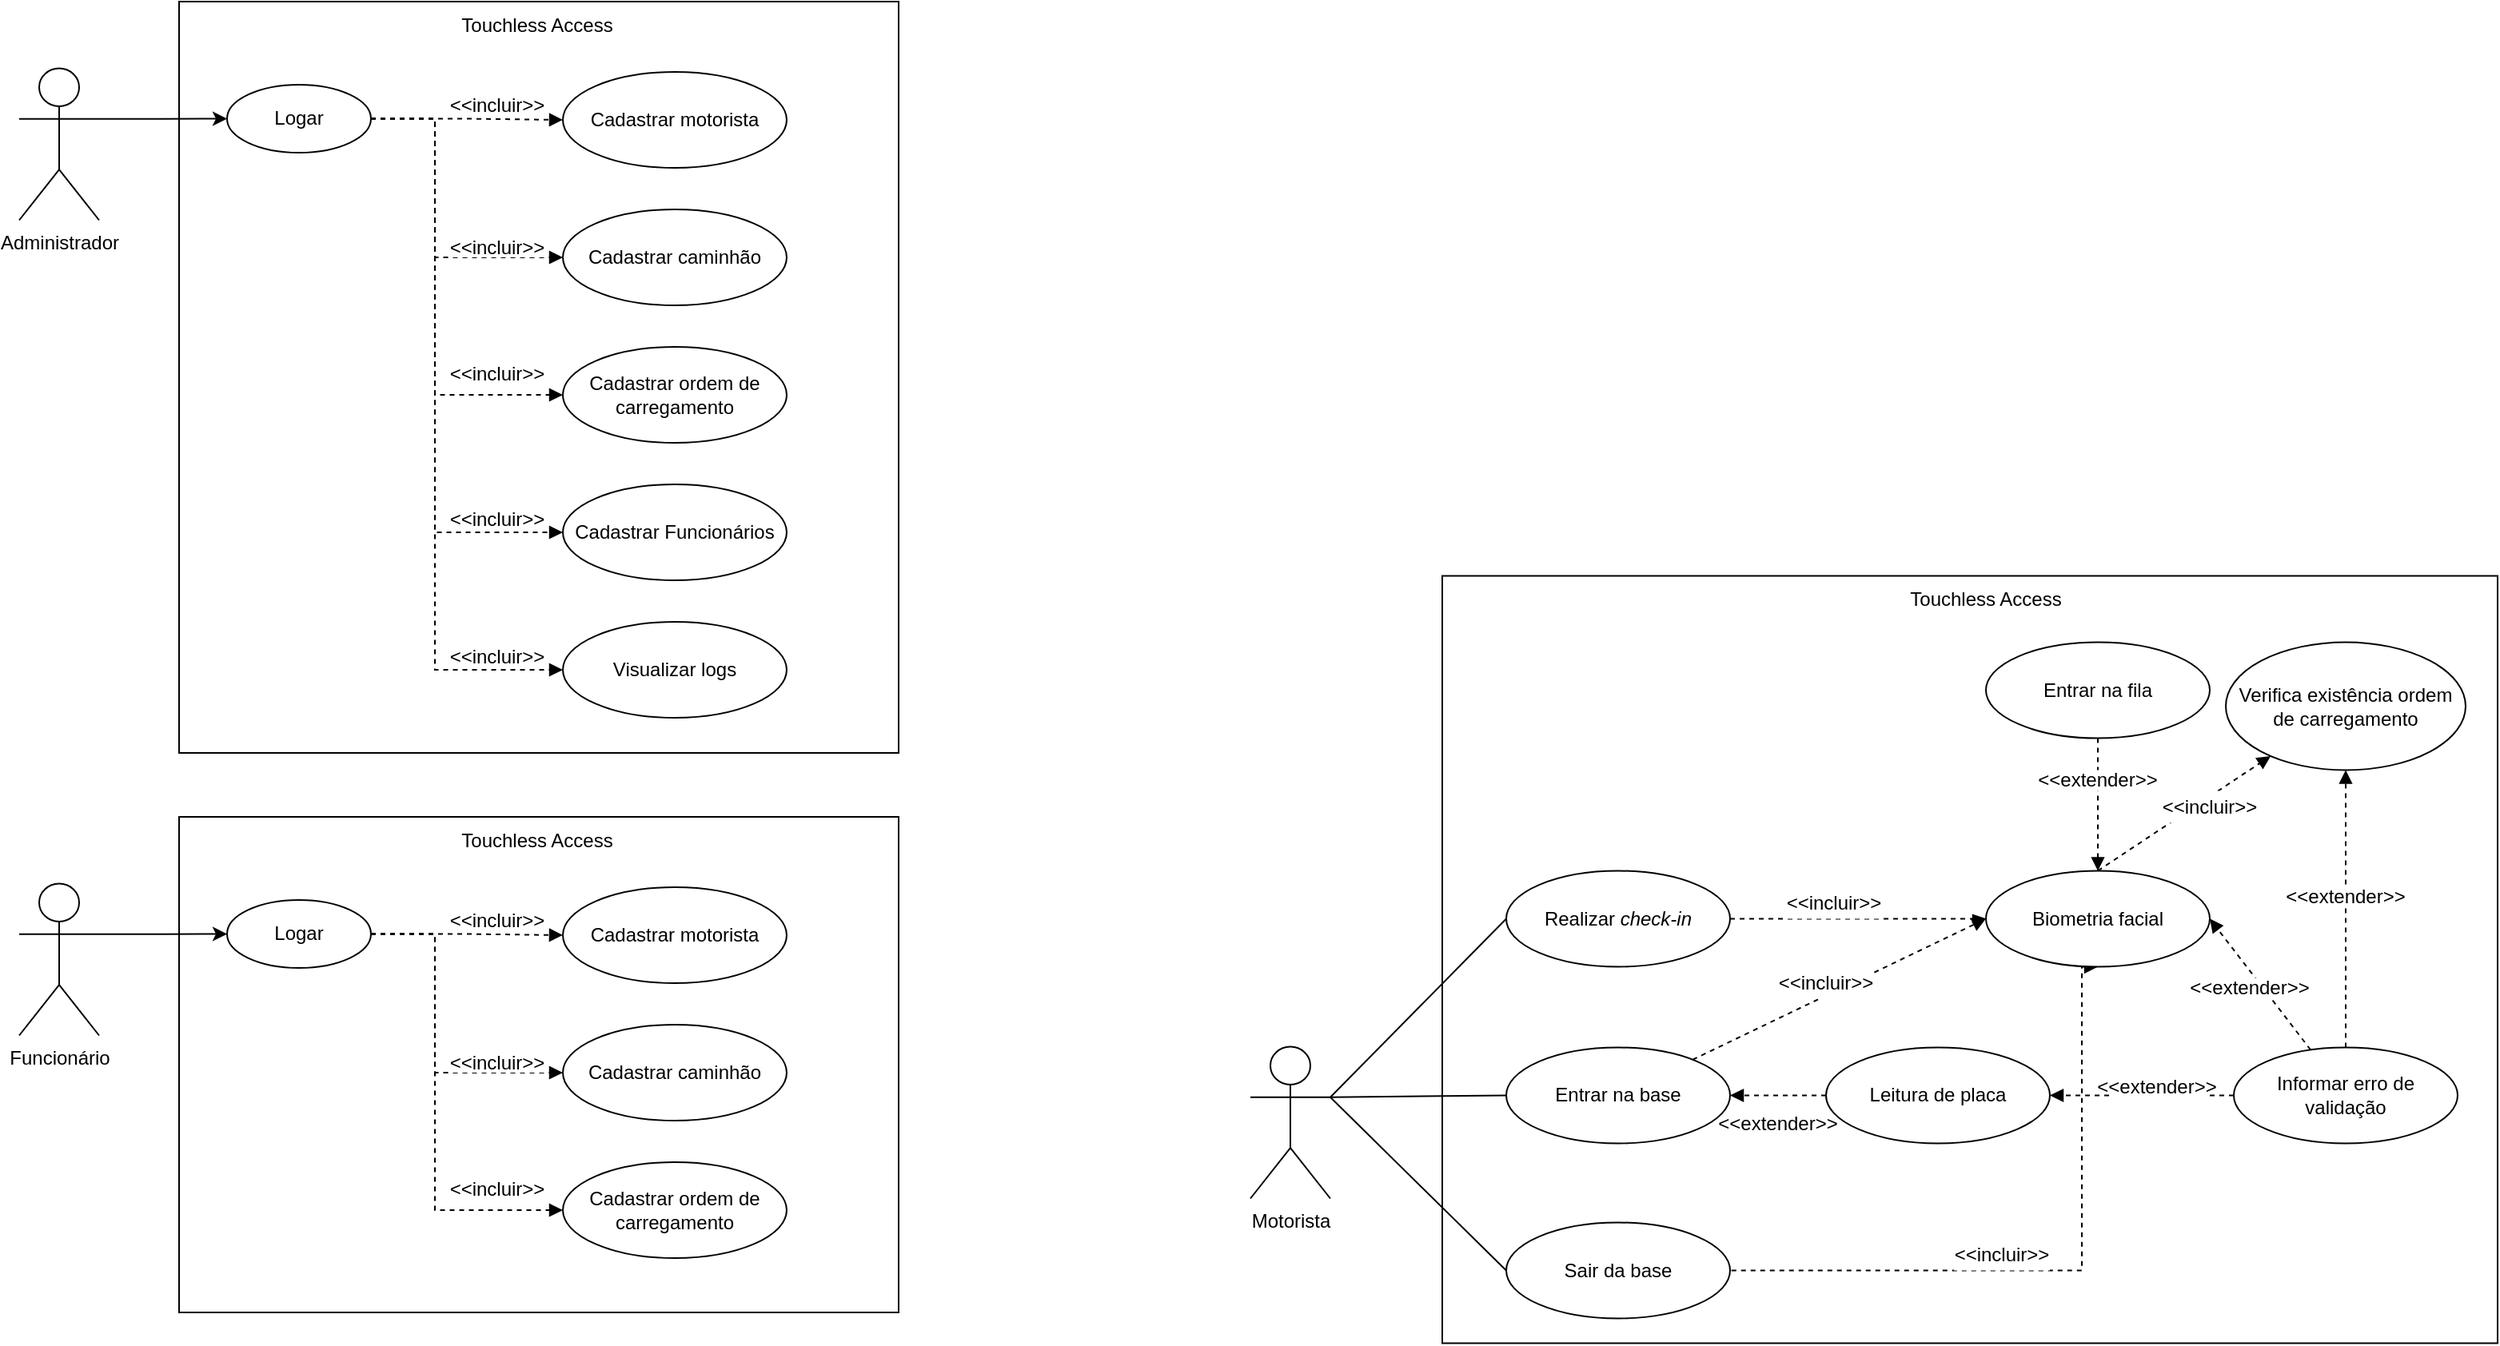 <mxfile version="20.5.3" type="onedrive"><diagram id="Of7dJaeC6AHzYRcP0c13" name="Page-1"><mxGraphModel grid="1" page="1" gridSize="10" guides="1" tooltips="1" connect="1" arrows="1" fold="1" pageScale="1" pageWidth="827" pageHeight="1169" math="0" shadow="0"><root><mxCell id="0"/><mxCell id="1" parent="0"/><mxCell id="JnJxv2bQO5YpESCW0BtN-5" value="" style="rounded=0;whiteSpace=wrap;html=1;fillColor=#FFFFFF;" vertex="1" parent="1"><mxGeometry x="190" y="50" width="450" height="470" as="geometry"/></mxCell><mxCell id="JnJxv2bQO5YpESCW0BtN-7" value="Cadastrar caminhão" style="ellipse;whiteSpace=wrap;html=1;" vertex="1" parent="1"><mxGeometry x="430" y="180" width="140" height="60" as="geometry"/></mxCell><mxCell id="JnJxv2bQO5YpESCW0BtN-16" value="Cadastrar motorista" style="ellipse;whiteSpace=wrap;html=1;" vertex="1" parent="1"><mxGeometry x="430" y="94" width="140" height="60" as="geometry"/></mxCell><mxCell id="JnJxv2bQO5YpESCW0BtN-6" value="Touchless Access" style="text;html=1;strokeColor=none;fillColor=none;align=center;verticalAlign=middle;whiteSpace=wrap;rounded=0;" vertex="1" parent="1"><mxGeometry x="349" y="50" width="130" height="30" as="geometry"/></mxCell><mxCell id="hGgEvlm0lQurL5NUvKTx-44" style="edgeStyle=orthogonalEdgeStyle;rounded=0;orthogonalLoop=1;jettySize=auto;html=1;exitX=1;exitY=0.333;exitDx=0;exitDy=0;exitPerimeter=0;entryX=0;entryY=0.5;entryDx=0;entryDy=0;" edge="1" parent="1" source="JnJxv2bQO5YpESCW0BtN-10" target="hGgEvlm0lQurL5NUvKTx-43"><mxGeometry relative="1" as="geometry"/></mxCell><mxCell id="JnJxv2bQO5YpESCW0BtN-10" value="Administrador" style="shape=umlActor;verticalLabelPosition=bottom;verticalAlign=top;html=1;" vertex="1" parent="1"><mxGeometry x="90" y="91.75" width="50" height="95" as="geometry"/></mxCell><mxCell id="JnJxv2bQO5YpESCW0BtN-12" value="Cadastrar ordem de carregamento" style="ellipse;whiteSpace=wrap;html=1;" vertex="1" parent="1"><mxGeometry x="430" y="266" width="140" height="60" as="geometry"/></mxCell><mxCell id="JnJxv2bQO5YpESCW0BtN-14" value="Cadastrar Funcionários" style="ellipse;whiteSpace=wrap;html=1;" vertex="1" parent="1"><mxGeometry x="430" y="352" width="140" height="60" as="geometry"/></mxCell><mxCell id="hGgEvlm0lQurL5NUvKTx-45" style="edgeStyle=orthogonalEdgeStyle;rounded=0;orthogonalLoop=1;jettySize=auto;html=1;startArrow=none;startFill=0;endArrow=block;endFill=1;dashed=1;entryX=0;entryY=0.5;entryDx=0;entryDy=0;" edge="1" parent="1" source="hGgEvlm0lQurL5NUvKTx-43" target="JnJxv2bQO5YpESCW0BtN-16"><mxGeometry relative="1" as="geometry"/></mxCell><mxCell id="hGgEvlm0lQurL5NUvKTx-60" style="edgeStyle=orthogonalEdgeStyle;rounded=0;orthogonalLoop=1;jettySize=auto;html=1;entryX=0;entryY=0.5;entryDx=0;entryDy=0;dashed=1;startArrow=none;startFill=0;endArrow=block;endFill=1;" edge="1" parent="1" source="hGgEvlm0lQurL5NUvKTx-43" target="hGgEvlm0lQurL5NUvKTx-56"><mxGeometry relative="1" as="geometry"><Array as="points"><mxPoint x="350" y="123"/><mxPoint x="350" y="468"/></Array></mxGeometry></mxCell><mxCell id="hGgEvlm0lQurL5NUvKTx-61" style="edgeStyle=orthogonalEdgeStyle;rounded=0;orthogonalLoop=1;jettySize=auto;html=1;entryX=0;entryY=0.5;entryDx=0;entryDy=0;dashed=1;startArrow=none;startFill=0;endArrow=block;endFill=1;" edge="1" parent="1" source="hGgEvlm0lQurL5NUvKTx-43" target="JnJxv2bQO5YpESCW0BtN-14"><mxGeometry relative="1" as="geometry"><Array as="points"><mxPoint x="350" y="123"/><mxPoint x="350" y="382"/></Array></mxGeometry></mxCell><mxCell id="hGgEvlm0lQurL5NUvKTx-62" style="edgeStyle=orthogonalEdgeStyle;rounded=0;orthogonalLoop=1;jettySize=auto;html=1;entryX=0;entryY=0.5;entryDx=0;entryDy=0;dashed=1;startArrow=none;startFill=0;endArrow=block;endFill=1;" edge="1" parent="1" source="hGgEvlm0lQurL5NUvKTx-43" target="JnJxv2bQO5YpESCW0BtN-12"><mxGeometry relative="1" as="geometry"><Array as="points"><mxPoint x="350" y="123"/><mxPoint x="350" y="296"/></Array></mxGeometry></mxCell><mxCell id="hGgEvlm0lQurL5NUvKTx-63" style="edgeStyle=orthogonalEdgeStyle;rounded=0;orthogonalLoop=1;jettySize=auto;html=1;entryX=0;entryY=0.5;entryDx=0;entryDy=0;dashed=1;startArrow=none;startFill=0;endArrow=block;endFill=1;" edge="1" parent="1" source="hGgEvlm0lQurL5NUvKTx-43" target="JnJxv2bQO5YpESCW0BtN-7"><mxGeometry relative="1" as="geometry"><Array as="points"><mxPoint x="350" y="123"/><mxPoint x="350" y="210"/></Array></mxGeometry></mxCell><mxCell id="hGgEvlm0lQurL5NUvKTx-43" value="Logar" style="ellipse;whiteSpace=wrap;html=1;" vertex="1" parent="1"><mxGeometry x="220" y="102" width="90" height="42.5" as="geometry"/></mxCell><mxCell id="hGgEvlm0lQurL5NUvKTx-52" value="&amp;lt;&amp;lt;incluir&amp;gt;&amp;gt;" style="text;html=1;strokeColor=none;fillColor=default;align=center;verticalAlign=middle;whiteSpace=wrap;rounded=0;dashed=1;" vertex="1" parent="1"><mxGeometry x="359" y="108" width="60" height="13" as="geometry"/></mxCell><mxCell id="hGgEvlm0lQurL5NUvKTx-53" value="&amp;lt;&amp;lt;incluir&amp;gt;&amp;gt;" style="text;html=1;strokeColor=none;fillColor=default;align=center;verticalAlign=middle;whiteSpace=wrap;rounded=0;dashed=1;" vertex="1" parent="1"><mxGeometry x="359" y="197" width="60" height="13" as="geometry"/></mxCell><mxCell id="hGgEvlm0lQurL5NUvKTx-54" value="&amp;lt;&amp;lt;incluir&amp;gt;&amp;gt;" style="text;html=1;strokeColor=none;fillColor=default;align=center;verticalAlign=middle;whiteSpace=wrap;rounded=0;dashed=1;" vertex="1" parent="1"><mxGeometry x="359" y="276" width="60" height="13" as="geometry"/></mxCell><mxCell id="hGgEvlm0lQurL5NUvKTx-55" value="&amp;lt;&amp;lt;incluir&amp;gt;&amp;gt;" style="text;html=1;strokeColor=none;fillColor=default;align=center;verticalAlign=middle;whiteSpace=wrap;rounded=0;dashed=1;" vertex="1" parent="1"><mxGeometry x="359" y="367" width="60" height="13" as="geometry"/></mxCell><mxCell id="hGgEvlm0lQurL5NUvKTx-56" value="Visualizar logs" style="ellipse;whiteSpace=wrap;html=1;" vertex="1" parent="1"><mxGeometry x="430" y="438" width="140" height="60" as="geometry"/></mxCell><mxCell id="hGgEvlm0lQurL5NUvKTx-58" value="&amp;lt;&amp;lt;incluir&amp;gt;&amp;gt;" style="text;html=1;strokeColor=none;fillColor=default;align=center;verticalAlign=middle;whiteSpace=wrap;rounded=0;dashed=1;" vertex="1" parent="1"><mxGeometry x="359" y="453" width="60" height="13" as="geometry"/></mxCell><mxCell id="hGgEvlm0lQurL5NUvKTx-64" value="" style="rounded=0;whiteSpace=wrap;html=1;fillColor=#FFFFFF;" vertex="1" parent="1"><mxGeometry x="190" y="560" width="450" height="310" as="geometry"/></mxCell><mxCell id="hGgEvlm0lQurL5NUvKTx-65" value="Cadastrar caminhão" style="ellipse;whiteSpace=wrap;html=1;" vertex="1" parent="1"><mxGeometry x="430" y="690" width="140" height="60" as="geometry"/></mxCell><mxCell id="hGgEvlm0lQurL5NUvKTx-66" value="Cadastrar motorista" style="ellipse;whiteSpace=wrap;html=1;" vertex="1" parent="1"><mxGeometry x="430" y="604" width="140" height="60" as="geometry"/></mxCell><mxCell id="hGgEvlm0lQurL5NUvKTx-67" value="Touchless Access" style="text;html=1;strokeColor=none;fillColor=none;align=center;verticalAlign=middle;whiteSpace=wrap;rounded=0;" vertex="1" parent="1"><mxGeometry x="349" y="560" width="130" height="30" as="geometry"/></mxCell><mxCell id="hGgEvlm0lQurL5NUvKTx-68" style="edgeStyle=orthogonalEdgeStyle;rounded=0;orthogonalLoop=1;jettySize=auto;html=1;exitX=1;exitY=0.333;exitDx=0;exitDy=0;exitPerimeter=0;entryX=0;entryY=0.5;entryDx=0;entryDy=0;" edge="1" parent="1" source="hGgEvlm0lQurL5NUvKTx-69" target="hGgEvlm0lQurL5NUvKTx-77"><mxGeometry relative="1" as="geometry"/></mxCell><mxCell id="hGgEvlm0lQurL5NUvKTx-69" value="Funcionário" style="shape=umlActor;verticalLabelPosition=bottom;verticalAlign=top;html=1;" vertex="1" parent="1"><mxGeometry x="90" y="601.75" width="50" height="95" as="geometry"/></mxCell><mxCell id="hGgEvlm0lQurL5NUvKTx-70" value="Cadastrar ordem de carregamento" style="ellipse;whiteSpace=wrap;html=1;" vertex="1" parent="1"><mxGeometry x="430" y="776" width="140" height="60" as="geometry"/></mxCell><mxCell id="hGgEvlm0lQurL5NUvKTx-72" style="edgeStyle=orthogonalEdgeStyle;rounded=0;orthogonalLoop=1;jettySize=auto;html=1;startArrow=none;startFill=0;endArrow=block;endFill=1;dashed=1;entryX=0;entryY=0.5;entryDx=0;entryDy=0;" edge="1" parent="1" source="hGgEvlm0lQurL5NUvKTx-77" target="hGgEvlm0lQurL5NUvKTx-66"><mxGeometry relative="1" as="geometry"/></mxCell><mxCell id="hGgEvlm0lQurL5NUvKTx-75" style="edgeStyle=orthogonalEdgeStyle;rounded=0;orthogonalLoop=1;jettySize=auto;html=1;entryX=0;entryY=0.5;entryDx=0;entryDy=0;dashed=1;startArrow=none;startFill=0;endArrow=block;endFill=1;" edge="1" parent="1" source="hGgEvlm0lQurL5NUvKTx-77" target="hGgEvlm0lQurL5NUvKTx-70"><mxGeometry relative="1" as="geometry"><Array as="points"><mxPoint x="350" y="633"/><mxPoint x="350" y="806"/></Array></mxGeometry></mxCell><mxCell id="hGgEvlm0lQurL5NUvKTx-76" style="edgeStyle=orthogonalEdgeStyle;rounded=0;orthogonalLoop=1;jettySize=auto;html=1;entryX=0;entryY=0.5;entryDx=0;entryDy=0;dashed=1;startArrow=none;startFill=0;endArrow=block;endFill=1;" edge="1" parent="1" source="hGgEvlm0lQurL5NUvKTx-77" target="hGgEvlm0lQurL5NUvKTx-65"><mxGeometry relative="1" as="geometry"><Array as="points"><mxPoint x="350" y="633"/><mxPoint x="350" y="720"/></Array></mxGeometry></mxCell><mxCell id="hGgEvlm0lQurL5NUvKTx-77" value="Logar" style="ellipse;whiteSpace=wrap;html=1;" vertex="1" parent="1"><mxGeometry x="220" y="612" width="90" height="42.5" as="geometry"/></mxCell><mxCell id="hGgEvlm0lQurL5NUvKTx-78" value="&amp;lt;&amp;lt;incluir&amp;gt;&amp;gt;" style="text;html=1;strokeColor=none;fillColor=default;align=center;verticalAlign=middle;whiteSpace=wrap;rounded=0;dashed=1;" vertex="1" parent="1"><mxGeometry x="359" y="618" width="60" height="13" as="geometry"/></mxCell><mxCell id="hGgEvlm0lQurL5NUvKTx-79" value="&amp;lt;&amp;lt;incluir&amp;gt;&amp;gt;" style="text;html=1;strokeColor=none;fillColor=default;align=center;verticalAlign=middle;whiteSpace=wrap;rounded=0;dashed=1;" vertex="1" parent="1"><mxGeometry x="359" y="707" width="60" height="13" as="geometry"/></mxCell><mxCell id="hGgEvlm0lQurL5NUvKTx-80" value="&amp;lt;&amp;lt;incluir&amp;gt;&amp;gt;" style="text;html=1;strokeColor=none;fillColor=default;align=center;verticalAlign=middle;whiteSpace=wrap;rounded=0;dashed=1;" vertex="1" parent="1"><mxGeometry x="359" y="786" width="60" height="13" as="geometry"/></mxCell><mxCell id="hGgEvlm0lQurL5NUvKTx-85" value="" style="rounded=0;whiteSpace=wrap;html=1;fillColor=#FFFFFF;" vertex="1" parent="1"><mxGeometry x="980" y="409.25" width="660" height="480" as="geometry"/></mxCell><mxCell id="hGgEvlm0lQurL5NUvKTx-88" value="Realizar &lt;i&gt;check-in&lt;/i&gt;" style="ellipse;whiteSpace=wrap;html=1;" vertex="1" parent="1"><mxGeometry x="1020" y="593.75" width="140" height="60" as="geometry"/></mxCell><mxCell id="hGgEvlm0lQurL5NUvKTx-89" value="Sair da base" style="ellipse;whiteSpace=wrap;html=1;" vertex="1" parent="1"><mxGeometry x="1020" y="813.75" width="140" height="60" as="geometry"/></mxCell><mxCell id="hGgEvlm0lQurL5NUvKTx-90" value="Verifica existência ordem de carregamento" style="ellipse;whiteSpace=wrap;html=1;" vertex="1" parent="1"><mxGeometry x="1470" y="450.75" width="150" height="80" as="geometry"/></mxCell><mxCell id="hGgEvlm0lQurL5NUvKTx-91" style="edgeStyle=none;rounded=0;orthogonalLoop=1;jettySize=auto;html=1;entryX=0.5;entryY=0;entryDx=0;entryDy=0;dashed=1;startArrow=none;startFill=0;endArrow=block;endFill=1;" edge="1" parent="1" source="hGgEvlm0lQurL5NUvKTx-92" target="hGgEvlm0lQurL5NUvKTx-101"><mxGeometry relative="1" as="geometry"/></mxCell><mxCell id="hGgEvlm0lQurL5NUvKTx-92" value="Entrar na fila" style="ellipse;whiteSpace=wrap;html=1;" vertex="1" parent="1"><mxGeometry x="1320" y="450.75" width="140" height="60" as="geometry"/></mxCell><mxCell id="hGgEvlm0lQurL5NUvKTx-93" style="rounded=0;orthogonalLoop=1;jettySize=auto;html=1;entryX=0;entryY=0.5;entryDx=0;entryDy=0;dashed=1;startArrow=none;startFill=0;endArrow=block;endFill=1;" edge="1" parent="1" source="hGgEvlm0lQurL5NUvKTx-94" target="hGgEvlm0lQurL5NUvKTx-101"><mxGeometry relative="1" as="geometry"/></mxCell><mxCell id="hGgEvlm0lQurL5NUvKTx-94" value="Entrar na base" style="ellipse;whiteSpace=wrap;html=1;" vertex="1" parent="1"><mxGeometry x="1020" y="704.25" width="140" height="60" as="geometry"/></mxCell><mxCell id="hGgEvlm0lQurL5NUvKTx-95" value="" style="edgeStyle=none;rounded=0;orthogonalLoop=1;jettySize=auto;html=1;dashed=1;startArrow=none;startFill=0;endArrow=block;endFill=1;" edge="1" parent="1" source="hGgEvlm0lQurL5NUvKTx-98" target="hGgEvlm0lQurL5NUvKTx-99"><mxGeometry relative="1" as="geometry"/></mxCell><mxCell id="hGgEvlm0lQurL5NUvKTx-96" style="edgeStyle=none;rounded=0;orthogonalLoop=1;jettySize=auto;html=1;entryX=1;entryY=0.5;entryDx=0;entryDy=0;dashed=1;startArrow=none;startFill=0;endArrow=block;endFill=1;" edge="1" parent="1" source="hGgEvlm0lQurL5NUvKTx-98" target="hGgEvlm0lQurL5NUvKTx-101"><mxGeometry relative="1" as="geometry"/></mxCell><mxCell id="hGgEvlm0lQurL5NUvKTx-97" style="edgeStyle=none;rounded=0;orthogonalLoop=1;jettySize=auto;html=1;entryX=0.5;entryY=1;entryDx=0;entryDy=0;dashed=1;startArrow=none;startFill=0;endArrow=block;endFill=1;" edge="1" parent="1" source="hGgEvlm0lQurL5NUvKTx-98" target="hGgEvlm0lQurL5NUvKTx-90"><mxGeometry relative="1" as="geometry"/></mxCell><mxCell id="hGgEvlm0lQurL5NUvKTx-98" value="Informar erro de validação" style="ellipse;whiteSpace=wrap;html=1;" vertex="1" parent="1"><mxGeometry x="1475" y="704.25" width="140" height="60" as="geometry"/></mxCell><mxCell id="hGgEvlm0lQurL5NUvKTx-99" value="Leitura de placa" style="ellipse;whiteSpace=wrap;html=1;" vertex="1" parent="1"><mxGeometry x="1220" y="704.25" width="140" height="60" as="geometry"/></mxCell><mxCell id="hGgEvlm0lQurL5NUvKTx-100" style="edgeStyle=orthogonalEdgeStyle;rounded=0;orthogonalLoop=1;jettySize=auto;html=1;entryX=1;entryY=0.5;entryDx=0;entryDy=0;endArrow=none;endFill=0;dashed=1;exitX=0.5;exitY=1;exitDx=0;exitDy=0;startArrow=block;startFill=1;" edge="1" parent="1" source="hGgEvlm0lQurL5NUvKTx-101" target="hGgEvlm0lQurL5NUvKTx-89"><mxGeometry relative="1" as="geometry"><Array as="points"><mxPoint x="1380" y="653.75"/><mxPoint x="1380" y="843.75"/></Array></mxGeometry></mxCell><mxCell id="hGgEvlm0lQurL5NUvKTx-101" value="Biometria facial" style="ellipse;whiteSpace=wrap;html=1;" vertex="1" parent="1"><mxGeometry x="1320" y="593.75" width="140" height="60" as="geometry"/></mxCell><mxCell id="hGgEvlm0lQurL5NUvKTx-102" value="&amp;lt;&amp;lt;incluir&amp;gt;&amp;gt;" style="text;html=1;strokeColor=none;fillColor=default;align=center;verticalAlign=middle;whiteSpace=wrap;rounded=0;dashed=1;strokeWidth=1;" vertex="1" parent="1"><mxGeometry x="1190" y="653.75" width="60" height="20" as="geometry"/></mxCell><mxCell id="hGgEvlm0lQurL5NUvKTx-103" style="edgeStyle=none;rounded=0;orthogonalLoop=1;jettySize=auto;html=1;exitX=1;exitY=0.333;exitDx=0;exitDy=0;exitPerimeter=0;entryX=0;entryY=0.5;entryDx=0;entryDy=0;endArrow=none;endFill=0;" edge="1" parent="1" source="hGgEvlm0lQurL5NUvKTx-106" target="hGgEvlm0lQurL5NUvKTx-88"><mxGeometry relative="1" as="geometry"/></mxCell><mxCell id="hGgEvlm0lQurL5NUvKTx-104" style="edgeStyle=none;rounded=0;orthogonalLoop=1;jettySize=auto;html=1;exitX=1;exitY=0.333;exitDx=0;exitDy=0;exitPerimeter=0;entryX=0;entryY=0.5;entryDx=0;entryDy=0;endArrow=none;endFill=0;" edge="1" parent="1" source="hGgEvlm0lQurL5NUvKTx-106" target="hGgEvlm0lQurL5NUvKTx-94"><mxGeometry relative="1" as="geometry"/></mxCell><mxCell id="hGgEvlm0lQurL5NUvKTx-105" style="edgeStyle=none;rounded=0;orthogonalLoop=1;jettySize=auto;html=1;exitX=1;exitY=0.333;exitDx=0;exitDy=0;exitPerimeter=0;entryX=0;entryY=0.5;entryDx=0;entryDy=0;endArrow=none;endFill=0;" edge="1" parent="1" source="hGgEvlm0lQurL5NUvKTx-106" target="hGgEvlm0lQurL5NUvKTx-89"><mxGeometry relative="1" as="geometry"/></mxCell><mxCell id="hGgEvlm0lQurL5NUvKTx-106" value="Motorista" style="shape=umlActor;verticalLabelPosition=bottom;verticalAlign=top;html=1;" vertex="1" parent="1"><mxGeometry x="860" y="703.75" width="50" height="95" as="geometry"/></mxCell><mxCell id="hGgEvlm0lQurL5NUvKTx-107" value="Touchless Access" style="text;html=1;strokeColor=none;fillColor=none;align=center;verticalAlign=middle;whiteSpace=wrap;rounded=0;" vertex="1" parent="1"><mxGeometry x="1255" y="409.25" width="130" height="30" as="geometry"/></mxCell><mxCell id="hGgEvlm0lQurL5NUvKTx-113" style="orthogonalLoop=1;jettySize=auto;html=1;endArrow=block;endFill=1;dashed=1;exitX=0.5;exitY=0;exitDx=0;exitDy=0;" edge="1" parent="1" source="hGgEvlm0lQurL5NUvKTx-101" target="hGgEvlm0lQurL5NUvKTx-90"><mxGeometry relative="1" as="geometry"/></mxCell><mxCell id="hGgEvlm0lQurL5NUvKTx-114" style="edgeStyle=none;rounded=0;orthogonalLoop=1;jettySize=auto;html=1;entryX=0;entryY=0.5;entryDx=0;entryDy=0;endArrow=blockThin;endFill=1;dashed=1;exitX=1;exitY=0.5;exitDx=0;exitDy=0;" edge="1" parent="1" source="hGgEvlm0lQurL5NUvKTx-88" target="hGgEvlm0lQurL5NUvKTx-101"><mxGeometry relative="1" as="geometry"/></mxCell><mxCell id="hGgEvlm0lQurL5NUvKTx-115" style="rounded=0;orthogonalLoop=1;jettySize=auto;html=1;endArrow=block;endFill=1;entryX=1;entryY=0.5;entryDx=0;entryDy=0;exitX=0;exitY=0.5;exitDx=0;exitDy=0;dashed=1;" edge="1" parent="1" source="hGgEvlm0lQurL5NUvKTx-99" target="hGgEvlm0lQurL5NUvKTx-94"><mxGeometry relative="1" as="geometry"/></mxCell><mxCell id="hGgEvlm0lQurL5NUvKTx-116" value="&amp;lt;&amp;lt;extender&amp;gt;&amp;gt;" style="text;html=1;strokeColor=none;fillColor=default;align=center;verticalAlign=middle;whiteSpace=wrap;rounded=0;dashed=1;" vertex="1" parent="1"><mxGeometry x="1515" y="603.75" width="60" height="13" as="geometry"/></mxCell><mxCell id="hGgEvlm0lQurL5NUvKTx-117" value="&amp;lt;&amp;lt;incluir&amp;gt;&amp;gt;" style="text;html=1;strokeColor=none;fillColor=default;align=center;verticalAlign=middle;whiteSpace=wrap;rounded=0;dashed=1;strokeWidth=1;" vertex="1" parent="1"><mxGeometry x="1195" y="603.75" width="60" height="20" as="geometry"/></mxCell><mxCell id="hGgEvlm0lQurL5NUvKTx-118" value="&amp;lt;&amp;lt;incluir&amp;gt;&amp;gt;" style="text;html=1;strokeColor=none;fillColor=default;align=center;verticalAlign=middle;whiteSpace=wrap;rounded=0;dashed=1;strokeWidth=1;" vertex="1" parent="1"><mxGeometry x="1300" y="823.75" width="60" height="20" as="geometry"/></mxCell><mxCell id="hGgEvlm0lQurL5NUvKTx-119" value="&amp;lt;&amp;lt;extender&amp;gt;&amp;gt;" style="text;html=1;strokeColor=none;fillColor=default;align=center;verticalAlign=middle;whiteSpace=wrap;rounded=0;dashed=1;" vertex="1" parent="1"><mxGeometry x="1397" y="722.75" width="60" height="13" as="geometry"/></mxCell><mxCell id="hGgEvlm0lQurL5NUvKTx-120" value="&amp;lt;&amp;lt;extender&amp;gt;&amp;gt;" style="text;html=1;strokeColor=none;fillColor=default;align=center;verticalAlign=middle;whiteSpace=wrap;rounded=0;dashed=1;" vertex="1" parent="1"><mxGeometry x="1455" y="660.75" width="60" height="13" as="geometry"/></mxCell><mxCell id="hGgEvlm0lQurL5NUvKTx-121" value="&amp;lt;&amp;lt;extender&amp;gt;&amp;gt;" style="text;html=1;strokeColor=none;fillColor=default;align=center;verticalAlign=middle;whiteSpace=wrap;rounded=0;dashed=1;" vertex="1" parent="1"><mxGeometry x="1160" y="745.75" width="60" height="13" as="geometry"/></mxCell><mxCell id="hGgEvlm0lQurL5NUvKTx-124" value="&amp;lt;&amp;lt;incluir&amp;gt;&amp;gt;" style="text;html=1;strokeColor=none;fillColor=default;align=center;verticalAlign=middle;whiteSpace=wrap;rounded=0;dashed=1;strokeWidth=1;" vertex="1" parent="1"><mxGeometry x="1430" y="543.75" width="60" height="20" as="geometry"/></mxCell><mxCell id="hGgEvlm0lQurL5NUvKTx-125" value="&amp;lt;&amp;lt;extender&amp;gt;&amp;gt;" style="text;html=1;strokeColor=none;fillColor=default;align=center;verticalAlign=middle;whiteSpace=wrap;rounded=0;dashed=1;" vertex="1" parent="1"><mxGeometry x="1360" y="530.75" width="60" height="13" as="geometry"/></mxCell></root></mxGraphModel></diagram></mxfile>